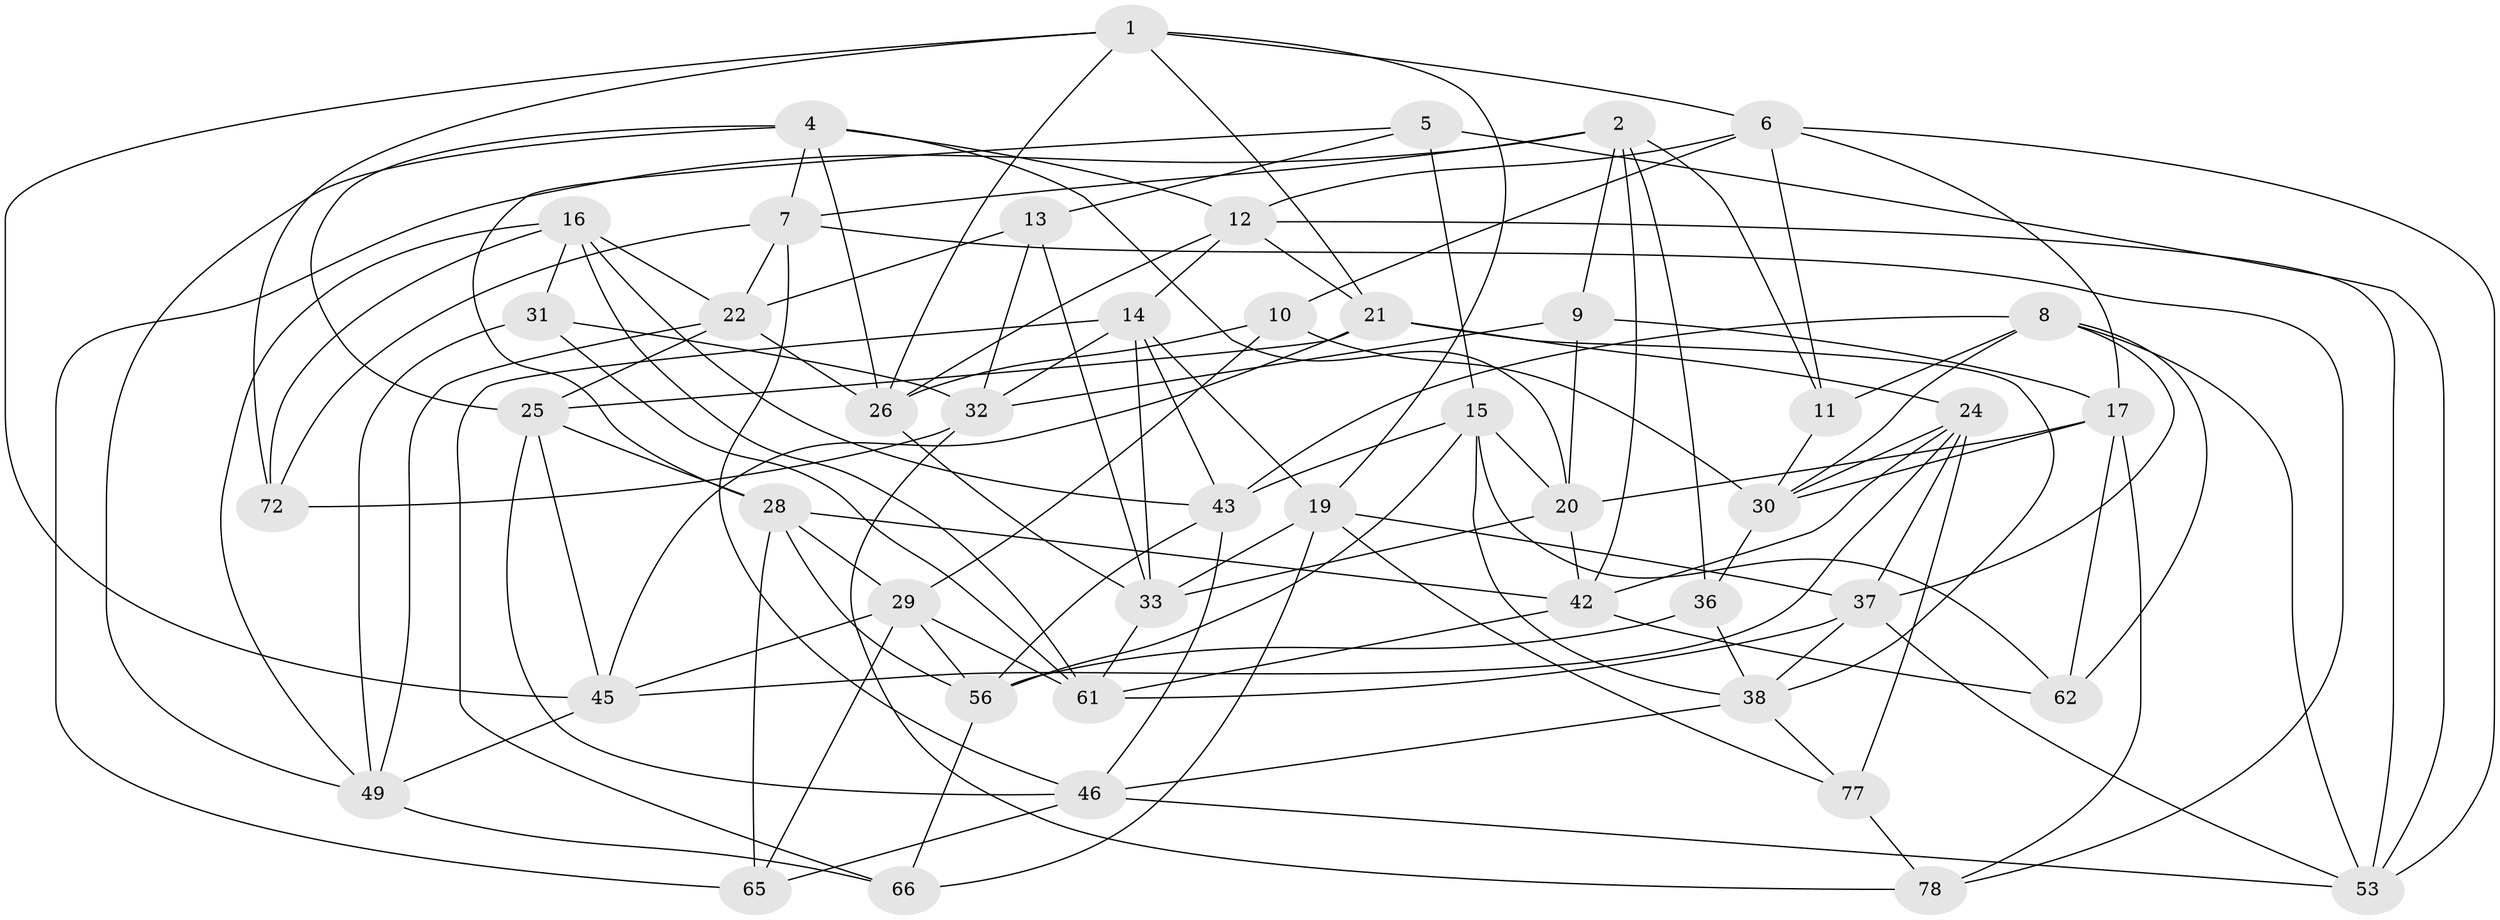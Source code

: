 // Generated by graph-tools (version 1.1) at 2025/24/03/03/25 07:24:29]
// undirected, 46 vertices, 125 edges
graph export_dot {
graph [start="1"]
  node [color=gray90,style=filled];
  1 [super="+3"];
  2 [super="+18"];
  4 [super="+40"];
  5;
  6 [super="+60"];
  7 [super="+35"];
  8 [super="+34"];
  9;
  10;
  11;
  12 [super="+67"];
  13;
  14 [super="+75"];
  15 [super="+76"];
  16 [super="+23"];
  17 [super="+55"];
  19 [super="+48"];
  20 [super="+74"];
  21 [super="+27"];
  22 [super="+63"];
  24 [super="+50"];
  25 [super="+68"];
  26 [super="+70"];
  28 [super="+52"];
  29 [super="+41"];
  30 [super="+44"];
  31;
  32 [super="+69"];
  33 [super="+57"];
  36;
  37 [super="+58"];
  38 [super="+39"];
  42 [super="+71"];
  43 [super="+47"];
  45 [super="+59"];
  46 [super="+73"];
  49 [super="+51"];
  53 [super="+54"];
  56 [super="+64"];
  61 [super="+79"];
  62;
  65;
  66;
  72;
  77;
  78;
  1 -- 72;
  1 -- 26;
  1 -- 6;
  1 -- 45;
  1 -- 19;
  1 -- 21;
  2 -- 7;
  2 -- 11;
  2 -- 65;
  2 -- 9;
  2 -- 36;
  2 -- 42;
  4 -- 12;
  4 -- 49;
  4 -- 26;
  4 -- 20;
  4 -- 7;
  4 -- 25;
  5 -- 13;
  5 -- 53;
  5 -- 15;
  5 -- 28;
  6 -- 11;
  6 -- 17;
  6 -- 10;
  6 -- 12;
  6 -- 53;
  7 -- 72;
  7 -- 78;
  7 -- 46;
  7 -- 22;
  8 -- 62;
  8 -- 30;
  8 -- 43;
  8 -- 37;
  8 -- 11;
  8 -- 53;
  9 -- 32;
  9 -- 17;
  9 -- 20;
  10 -- 26;
  10 -- 30;
  10 -- 29;
  11 -- 30;
  12 -- 53;
  12 -- 26;
  12 -- 14;
  12 -- 21;
  13 -- 33;
  13 -- 22;
  13 -- 32;
  14 -- 66;
  14 -- 32;
  14 -- 19;
  14 -- 33;
  14 -- 43;
  15 -- 62;
  15 -- 56;
  15 -- 20;
  15 -- 38;
  15 -- 43;
  16 -- 72;
  16 -- 31;
  16 -- 49;
  16 -- 43;
  16 -- 61;
  16 -- 22;
  17 -- 62;
  17 -- 30;
  17 -- 20;
  17 -- 78;
  19 -- 77;
  19 -- 66;
  19 -- 37;
  19 -- 33;
  20 -- 42;
  20 -- 33;
  21 -- 45;
  21 -- 38;
  21 -- 24;
  21 -- 25;
  22 -- 49;
  22 -- 26;
  22 -- 25;
  24 -- 77;
  24 -- 37;
  24 -- 42;
  24 -- 45;
  24 -- 30;
  25 -- 45;
  25 -- 28;
  25 -- 46;
  26 -- 33;
  28 -- 56;
  28 -- 65;
  28 -- 42;
  28 -- 29;
  29 -- 45;
  29 -- 65;
  29 -- 61;
  29 -- 56;
  30 -- 36;
  31 -- 32;
  31 -- 61;
  31 -- 49;
  32 -- 78;
  32 -- 72;
  33 -- 61;
  36 -- 38;
  36 -- 56;
  37 -- 61;
  37 -- 38;
  37 -- 53;
  38 -- 46;
  38 -- 77;
  42 -- 61;
  42 -- 62;
  43 -- 56;
  43 -- 46;
  45 -- 49;
  46 -- 53;
  46 -- 65;
  49 -- 66;
  56 -- 66;
  77 -- 78;
}
